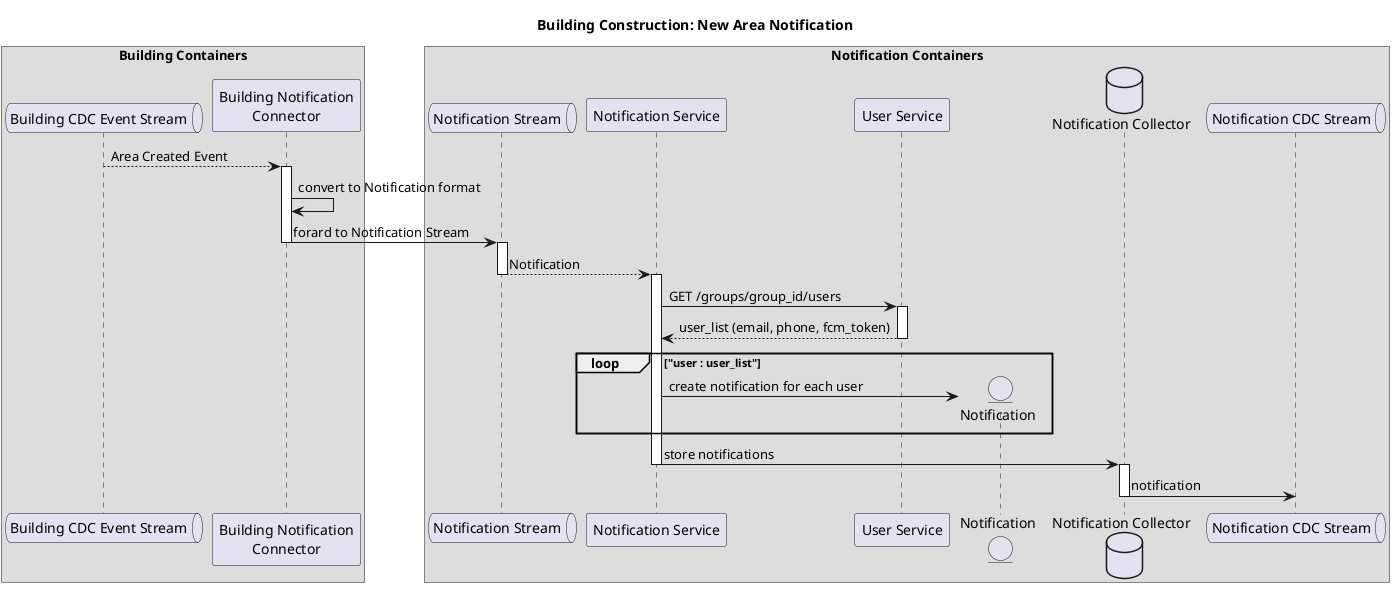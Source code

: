 @startuml "Building Construction: New Area Notification"

title "Building Construction: New Area Notification"

box "Building Containers"
  queue "Building CDC Event Stream" as bstream 
  participant "Building Notification\nConnector" as connector 
end box 
box "Notification Containers"
  queue "Notification Stream" as nstream 
  participant "Notification Service" as nservice 
  participant "User Service" as uservice 
  entity "Notification" as notification 
  database "Notification Collector" as db
  queue "Notification CDC Stream" as cdcstream 
end box 

bstream --> connector: Area Created Event
activate connector
  connector -> connector: convert to Notification format
  connector -> nstream: forard to Notification Stream
deactivate connector
activate nstream
  nstream --> nservice: Notification
deactivate nstream
activate nservice
  nservice -> uservice: GET /groups/group_id/users
  activate uservice
    nservice <-- uservice: user_list (email, phone, fcm_token)
  deactivate uservice

  loop "user : user_list"
    nservice -> notification **: create notification for each user
  end    
  nservice -> db: store notifications
deactivate nservice
activate db
  db -> cdcstream: notification
deactivate db  

@enduml 

